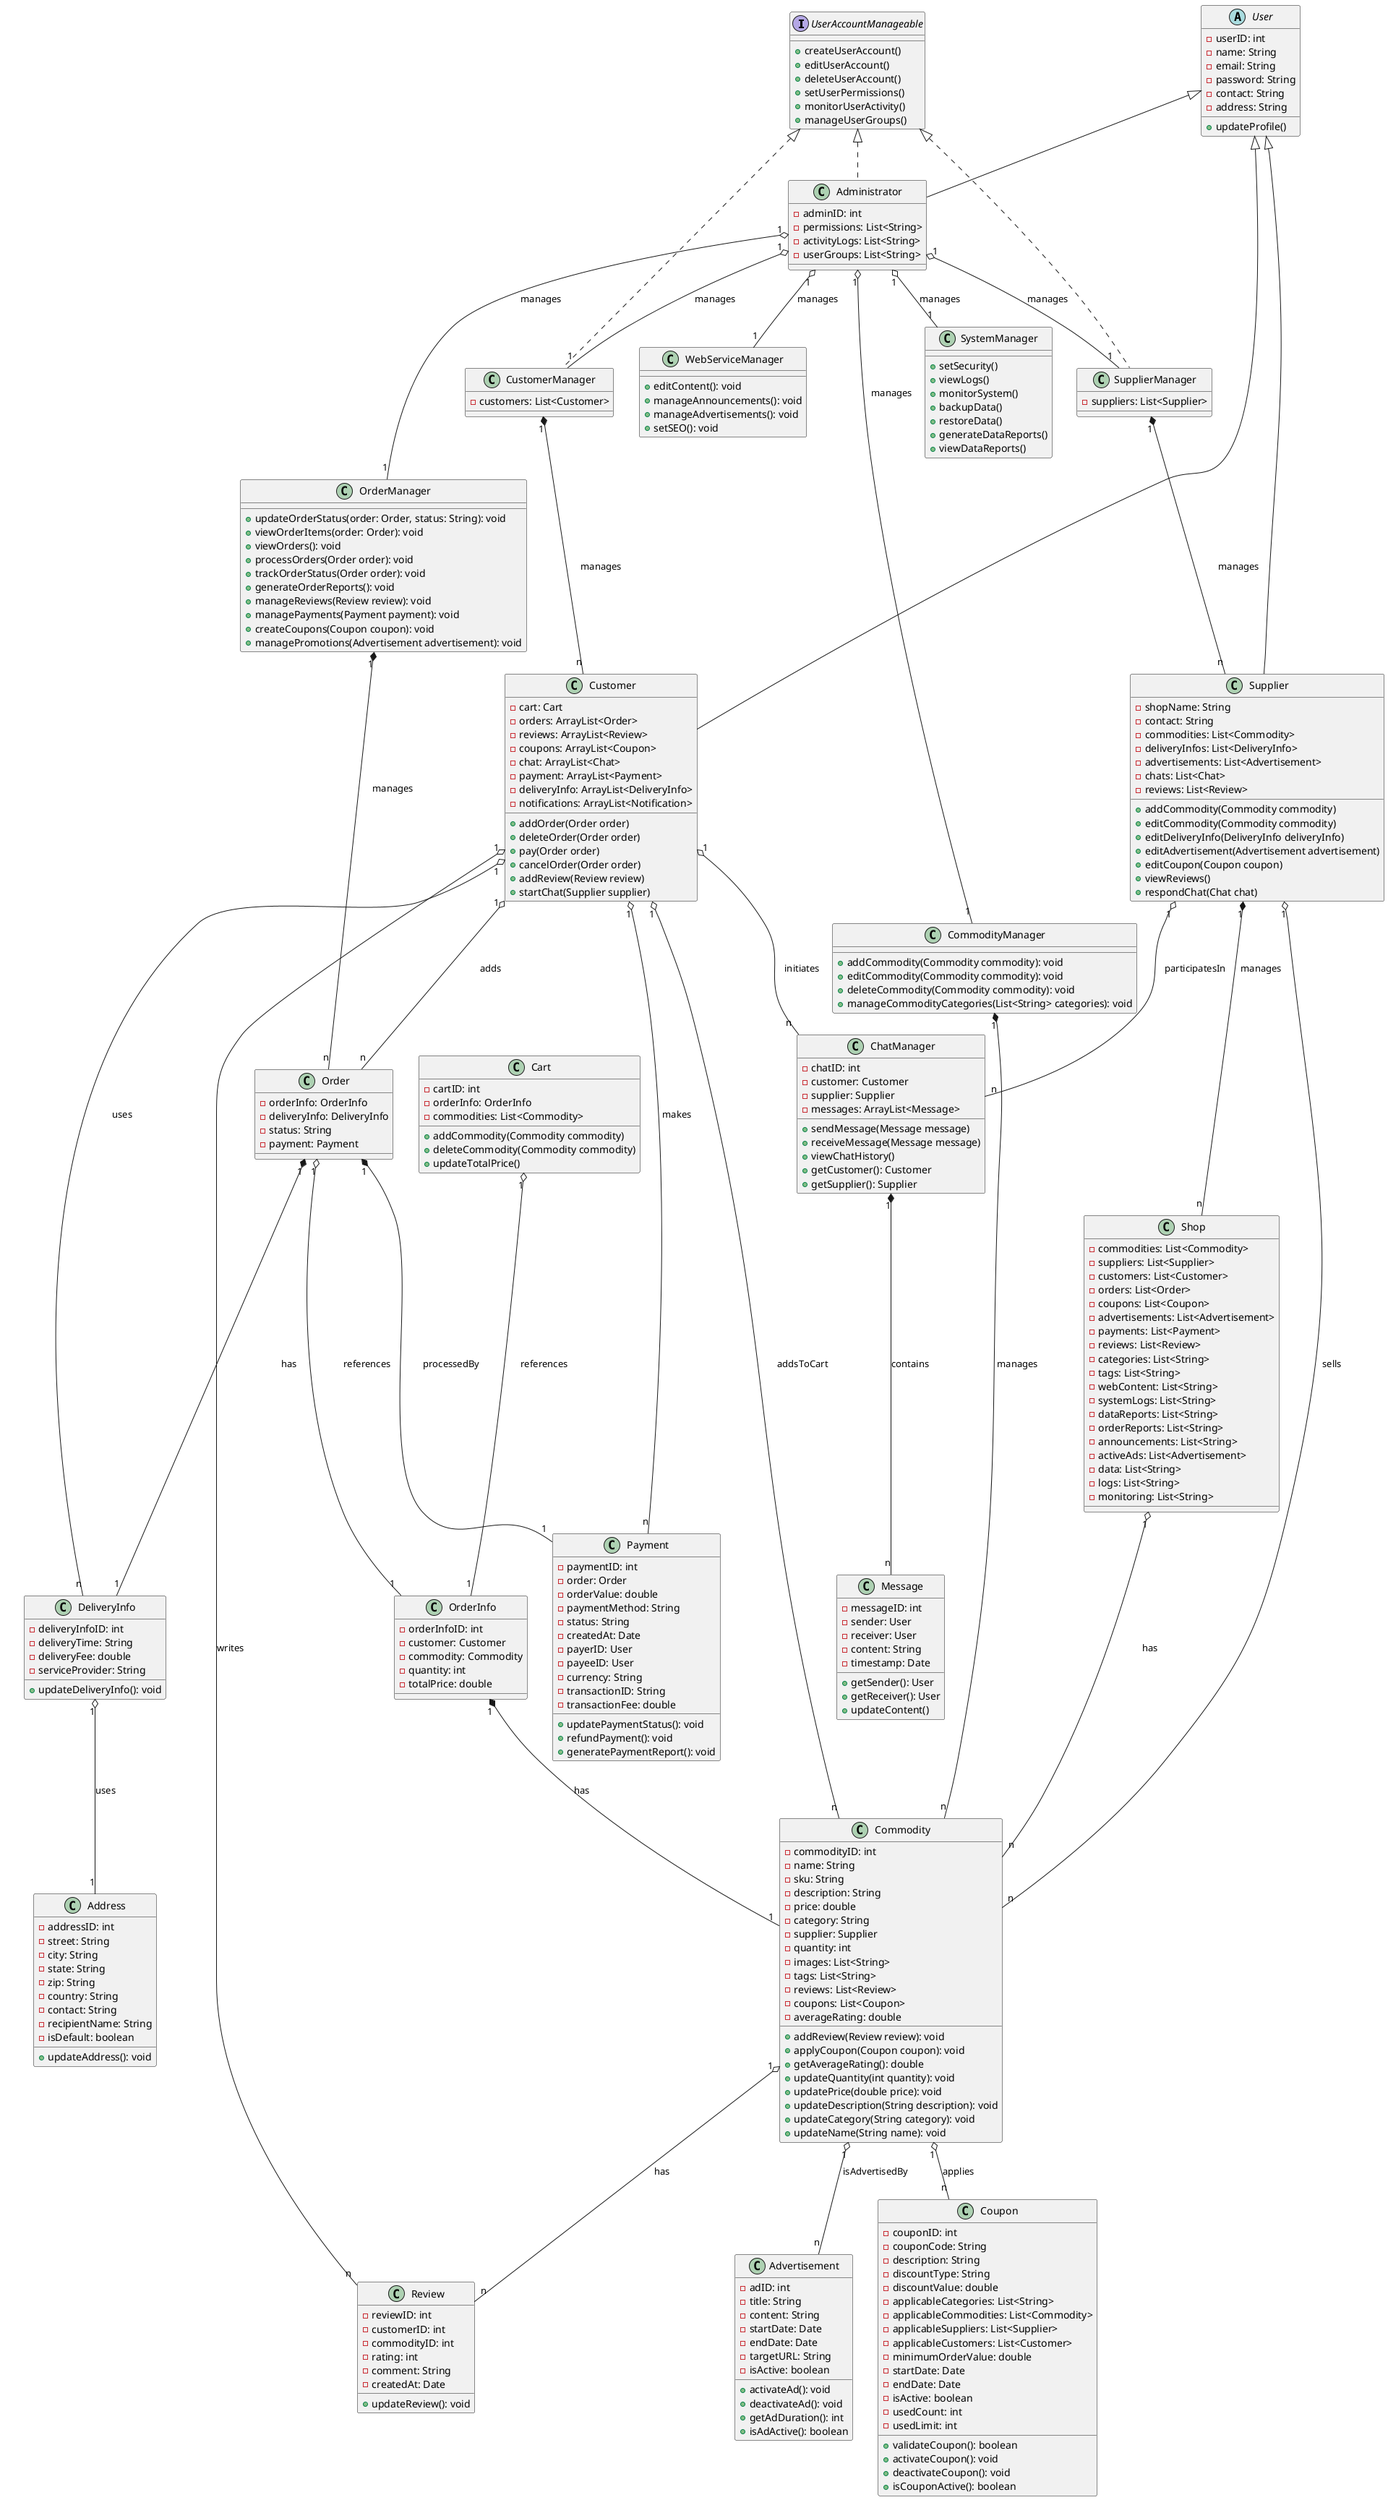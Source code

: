 @startuml

/'Interfaces'/

interface UserAccountManageable {
    +createUserAccount()
    +editUserAccount()
    +deleteUserAccount()
    +setUserPermissions()
    +monitorUserActivity()
    +manageUserGroups()
}


/'User Data Structure'/

abstract class User {
    -userID: int
    -name: String
    -email: String
    -password: String
    -contact: String
    -address: String
    +updateProfile()
}

class Administrator implements UserAccountManageable {
    -adminID: int
    -permissions: List<String>
    -activityLogs: List<String>
    -userGroups: List<String>
}

class Customer {
    -cart: Cart
    -orders: ArrayList<Order>
    -reviews: ArrayList<Review>
    -coupons: ArrayList<Coupon>
    -chat: ArrayList<Chat>
    -payment: ArrayList<Payment>
    -deliveryInfo: ArrayList<DeliveryInfo>
    -notifications: ArrayList<Notification>

    +addOrder(Order order)
    +deleteOrder(Order order)
    +pay(Order order)
    +cancelOrder(Order order)
    +addReview(Review review)
    +startChat(Supplier supplier)
}

class Supplier {
    -shopName: String
    -contact: String
    -commodities: List<Commodity>
    -deliveryInfos: List<DeliveryInfo>
    -advertisements: List<Advertisement>
    -chats: List<Chat>
    -reviews: List<Review>

    +addCommodity(Commodity commodity)
    +editCommodity(Commodity commodity)
    +editDeliveryInfo(DeliveryInfo deliveryInfo)
    +editAdvertisement(Advertisement advertisement)
    +editCoupon(Coupon coupon)
    +viewReviews()
    +respondChat(Chat chat)
}

/'Other Models'/

class Shop {
    -commodities: List<Commodity>
    -suppliers: List<Supplier>
    -customers: List<Customer>
    -orders: List<Order>
    -coupons: List<Coupon>
    -advertisements: List<Advertisement>
    -payments: List<Payment>
    -reviews: List<Review>
    -categories: List<String>
    -tags: List<String>
    -webContent: List<String>
    -systemLogs: List<String>
    -dataReports: List<String>
    -orderReports: List<String>
    -announcements: List<String>
    -activeAds: List<Advertisement>
    -data: List<String>
    -logs: List<String>
    -monitoring: List<String>
}

class Commodity{
    -commodityID: int
    -name: String
    -sku: String
    -description: String
    -price: double
    -category: String
    -supplier: Supplier
    -quantity: int
    -images: List<String>
    -tags: List<String>
    -reviews: List<Review>
    -coupons: List<Coupon>
    -averageRating: double

    +addReview(Review review): void
    +applyCoupon(Coupon coupon): void
    +getAverageRating(): double
    +updateQuantity(int quantity): void
    +updatePrice(double price): void
    +updateDescription(String description): void
    +updateCategory(String category): void
    +updateName(String name): void
}

class OrderInfo {
    -orderInfoID: int
    -customer: Customer
    -commodity: Commodity
    -quantity: int
    -totalPrice: double
}

class OrderManager {
    +updateOrderStatus(order: Order, status: String): void
    +viewOrderItems(order: Order): void
}

class Order {
    -orderInfo: OrderInfo
    -deliveryInfo: DeliveryInfo
    -status: String
    -payment: Payment
}

class Cart {
    -cartID: int
    -orderInfo: OrderInfo
    -commodities: List<Commodity>

    +addCommodity(Commodity commodity)
    +deleteCommodity(Commodity commodity)
    +updateTotalPrice()
}

class Advertisement {
    -adID: int
    -title: String
    -content: String
    -startDate: Date
    -endDate: Date
    -targetURL: String
    -isActive: boolean

    +activateAd(): void
    +deactivateAd(): void
    +getAdDuration(): int
    +isAdActive(): boolean
}

class Coupon {
    -couponID: int
    -couponCode: String
    -description: String
    -discountType: String
    -discountValue: double
    -applicableCategories: List<String>
    -applicableCommodities: List<Commodity>
    -applicableSuppliers: List<Supplier>
    -applicableCustomers: List<Customer>
    -minimumOrderValue: double
    -startDate: Date
    -endDate: Date
    -isActive: boolean
    -usedCount: int
    -usedLimit: int

    +validateCoupon(): boolean
    +activateCoupon(): void
    +deactivateCoupon(): void
    +isCouponActive(): boolean
}

class DeliveryInfo {
    -deliveryInfoID: int
    -deliveryTime: String
    -deliveryFee: double
    -serviceProvider: String

    +updateDeliveryInfo(): void
}

class Address {
    -addressID: int
    -street: String
    -city: String
    -state: String
    -zip: String
    -country: String
    -contact: String
    -recipientName: String
    -isDefault: boolean

    +updateAddress(): void
}

class Payment {
    -paymentID: int
    -order: Order
    -orderValue: double
    -paymentMethod: String
    -status: String
    -createdAt: Date
    -payerID: User
    -payeeID: User
    -currency: String
    -transactionID: String
    -transactionFee: double

    +updatePaymentStatus(): void
    +refundPayment(): void
    +generatePaymentReport(): void
}

class Review {
    -reviewID: int
    -customerID: int
    -commodityID: int
    -rating: int
    -comment: String
    -createdAt: Date

    +updateReview(): void
}


class Message {
    -messageID: int
    -sender: User
    -receiver: User
    -content: String
    -timestamp: Date

    +getSender(): User
    +getReceiver(): User
    +updateContent()
}

/'All Managers'/

class CustomerManager implements UserAccountManageable {
    -customers: List<Customer>
}

class SupplierManager implements UserAccountManageable {
    -suppliers: List<Supplier>
}

class CommodityManager {
    +addCommodity(Commodity commodity): void
    +editCommodity(Commodity commodity): void
    +deleteCommodity(Commodity commodity): void
    +manageCommodityCategories(List<String> categories): void
}

class OrderManager {
    +viewOrders(): void
    +processOrders(Order order): void
    +trackOrderStatus(Order order): void
    +generateOrderReports(): void
    +manageReviews(Review review): void
    +managePayments(Payment payment): void
    +createCoupons(Coupon coupon): void
    +managePromotions(Advertisement advertisement): void
}

class WebServiceManager {
    +editContent(): void
    +manageAnnouncements(): void
    +manageAdvertisements(): void
    +setSEO(): void
}

class SystemManager {
    +setSecurity()
    +viewLogs()
    +monitorSystem()
    +backupData()
    +restoreData()
    +generateDataReports()
    +viewDataReports()
}

class ChatManager {
    -chatID: int
    -customer: Customer
    -supplier: Supplier
    -messages: ArrayList<Message>

    +sendMessage(Message message)
    +receiveMessage(Message message)
    +viewChatHistory()
    +getCustomer(): Customer
    +getSupplier(): Supplier
}

/'Relations'/

User <|-- Administrator
User <|-- Customer
User <|-- Supplier


Administrator "1" o-- "1" CustomerManager : manages
Administrator "1" o-- "1" SupplierManager : manages
Administrator "1" o-- "1" CommodityManager : manages
Administrator "1" o-- "1" OrderManager : manages
Administrator "1" o-- "1" WebServiceManager : manages
Administrator "1" o-- "1" SystemManager : manages

SupplierManager "1" *-- "n" Supplier : manages
CustomerManager "1" *-- "n" Customer : manages
OrderManager "1" *-- "n" Order : manages
CommodityManager "1" *-- "n" Commodity : manages

Order "1" *-- "1" DeliveryInfo : has
Order "1" *-- "1" Payment : processedBy
Order "1" o-- "1" OrderInfo : references
OrderInfo "1" *-- "1" Commodity : has
DeliveryInfo "1" o-- "1" Address : uses

Supplier "1" o-- "n" Commodity : sells
Supplier "1" o-- "n" ChatManager : participatesIn
Supplier "1" *-- "n" Shop : manages
Shop "1" o-- "n" Commodity : has

Customer "1" o-- "n" Commodity : addsToCart
Customer "1" o-- "n" Order : adds
Customer "1" o-- "n" Review : writes
Customer "1" o-- "n" ChatManager : initiates
Customer "1" o-- "n" Payment : makes
Customer "1" o-- "n" DeliveryInfo : uses

Commodity "1" o-- "n" Coupon : applies
Commodity "1" o-- "n" Advertisement : isAdvertisedBy
Commodity "1" o-- "n" Review : has

ChatManager "1" *-- "n" Message : contains

Cart "1" o-- "1" OrderInfo : references

@enduml
